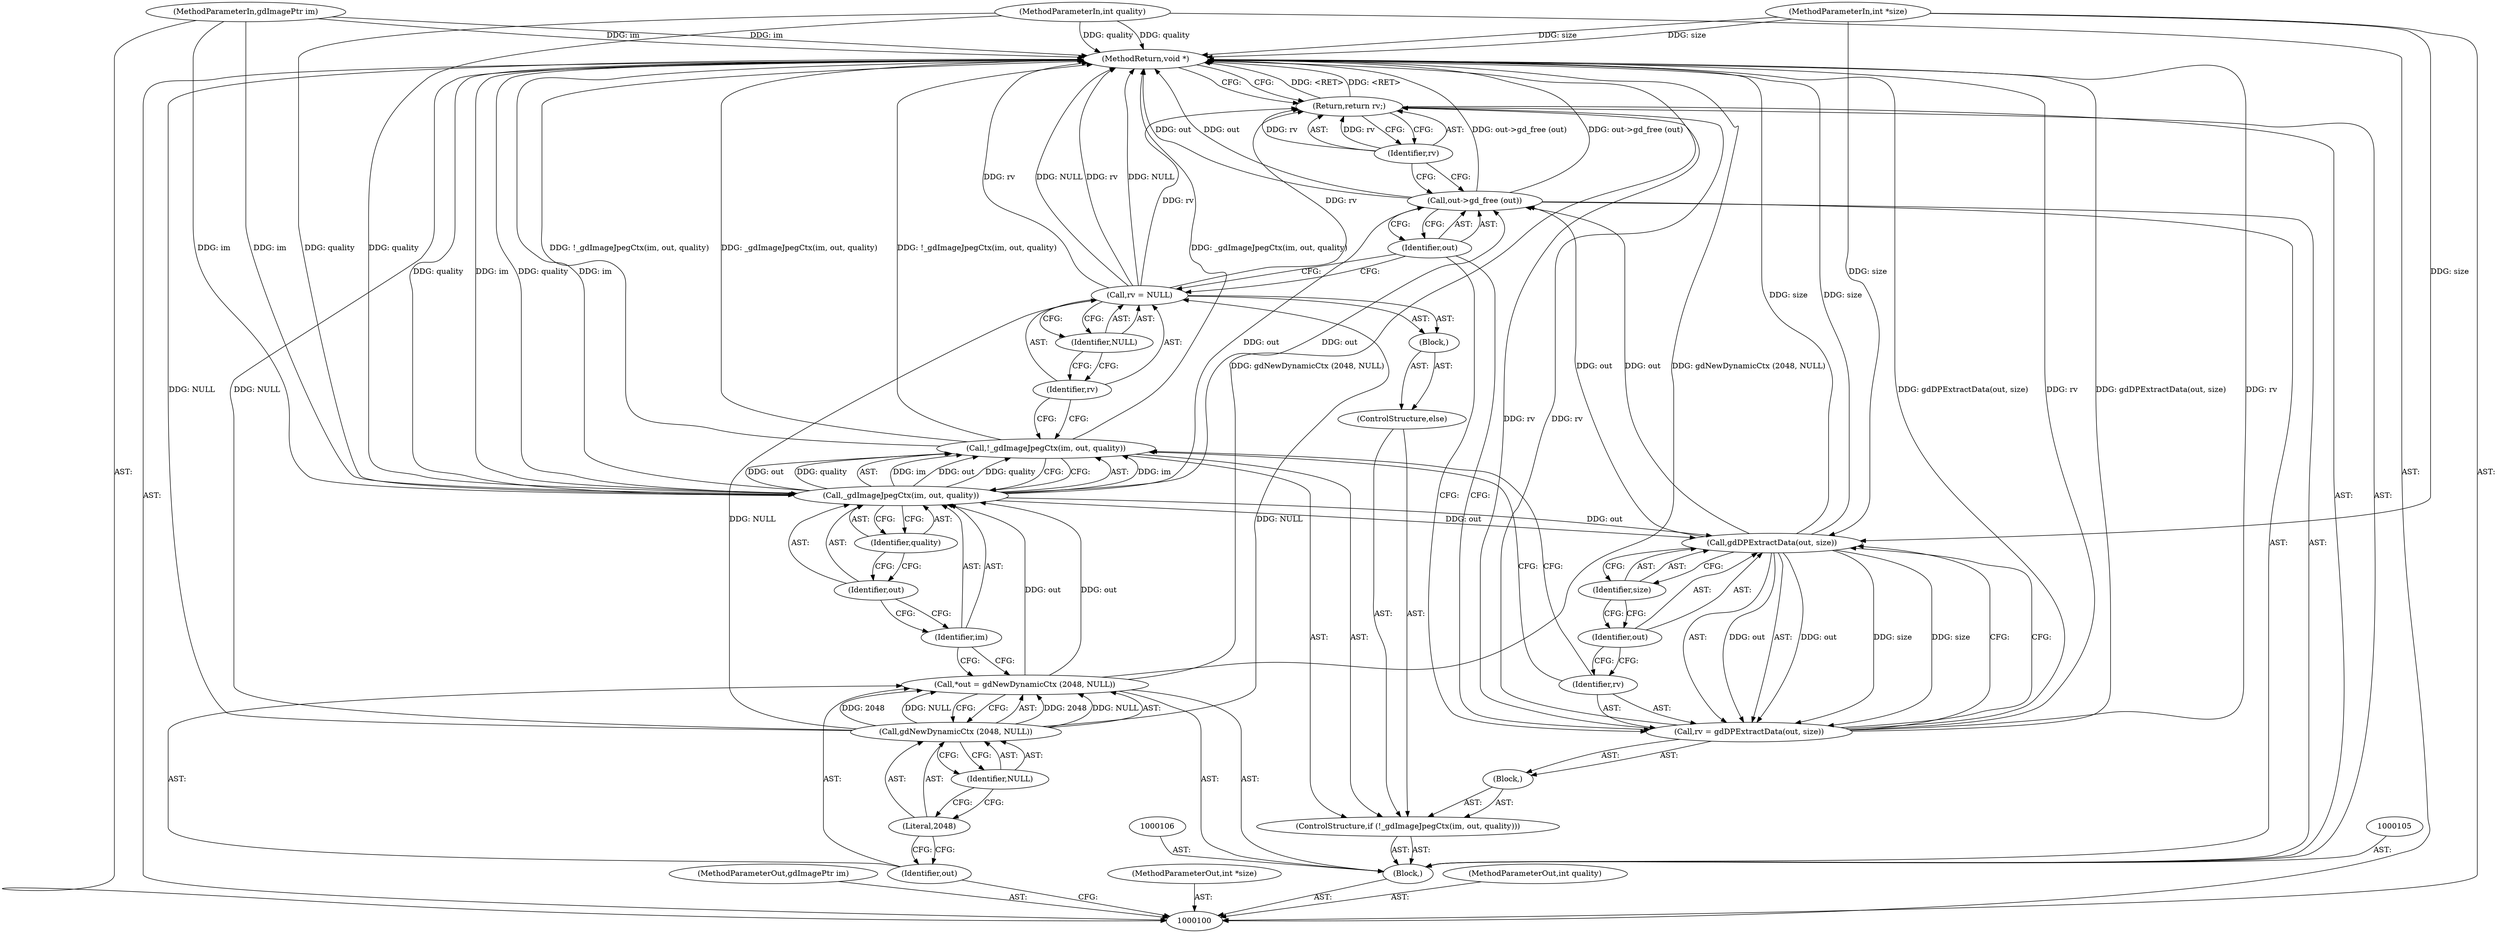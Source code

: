 digraph "0_php-src_089f7c0bc28d399b0420aa6ef058e4c1c120b2ae_2" {
"1000133" [label="(MethodReturn,void *)"];
"1000101" [label="(MethodParameterIn,gdImagePtr im)"];
"1000171" [label="(MethodParameterOut,gdImagePtr im)"];
"1000102" [label="(MethodParameterIn,int *size)"];
"1000172" [label="(MethodParameterOut,int *size)"];
"1000103" [label="(MethodParameterIn,int quality)"];
"1000173" [label="(MethodParameterOut,int quality)"];
"1000130" [label="(Identifier,out)"];
"1000129" [label="(Call,out->gd_free (out))"];
"1000131" [label="(Return,return rv;)"];
"1000132" [label="(Identifier,rv)"];
"1000104" [label="(Block,)"];
"1000107" [label="(Call,*out = gdNewDynamicCtx (2048, NULL))"];
"1000108" [label="(Identifier,out)"];
"1000109" [label="(Call,gdNewDynamicCtx (2048, NULL))"];
"1000110" [label="(Literal,2048)"];
"1000111" [label="(Identifier,NULL)"];
"1000112" [label="(ControlStructure,if (!_gdImageJpegCtx(im, out, quality)))"];
"1000115" [label="(Identifier,im)"];
"1000116" [label="(Identifier,out)"];
"1000117" [label="(Identifier,quality)"];
"1000118" [label="(Block,)"];
"1000113" [label="(Call,!_gdImageJpegCtx(im, out, quality))"];
"1000114" [label="(Call,_gdImageJpegCtx(im, out, quality))"];
"1000119" [label="(Call,rv = gdDPExtractData(out, size))"];
"1000120" [label="(Identifier,rv)"];
"1000122" [label="(Identifier,out)"];
"1000123" [label="(Identifier,size)"];
"1000121" [label="(Call,gdDPExtractData(out, size))"];
"1000124" [label="(ControlStructure,else)"];
"1000125" [label="(Block,)"];
"1000126" [label="(Call,rv = NULL)"];
"1000127" [label="(Identifier,rv)"];
"1000128" [label="(Identifier,NULL)"];
"1000133" -> "1000100"  [label="AST: "];
"1000133" -> "1000131"  [label="CFG: "];
"1000114" -> "1000133"  [label="DDG: quality"];
"1000114" -> "1000133"  [label="DDG: im"];
"1000113" -> "1000133"  [label="DDG: _gdImageJpegCtx(im, out, quality)"];
"1000113" -> "1000133"  [label="DDG: !_gdImageJpegCtx(im, out, quality)"];
"1000121" -> "1000133"  [label="DDG: size"];
"1000126" -> "1000133"  [label="DDG: rv"];
"1000126" -> "1000133"  [label="DDG: NULL"];
"1000102" -> "1000133"  [label="DDG: size"];
"1000109" -> "1000133"  [label="DDG: NULL"];
"1000107" -> "1000133"  [label="DDG: gdNewDynamicCtx (2048, NULL)"];
"1000129" -> "1000133"  [label="DDG: out"];
"1000129" -> "1000133"  [label="DDG: out->gd_free (out)"];
"1000103" -> "1000133"  [label="DDG: quality"];
"1000119" -> "1000133"  [label="DDG: gdDPExtractData(out, size)"];
"1000119" -> "1000133"  [label="DDG: rv"];
"1000101" -> "1000133"  [label="DDG: im"];
"1000131" -> "1000133"  [label="DDG: <RET>"];
"1000101" -> "1000100"  [label="AST: "];
"1000101" -> "1000133"  [label="DDG: im"];
"1000101" -> "1000114"  [label="DDG: im"];
"1000171" -> "1000100"  [label="AST: "];
"1000102" -> "1000100"  [label="AST: "];
"1000102" -> "1000133"  [label="DDG: size"];
"1000102" -> "1000121"  [label="DDG: size"];
"1000172" -> "1000100"  [label="AST: "];
"1000103" -> "1000100"  [label="AST: "];
"1000103" -> "1000133"  [label="DDG: quality"];
"1000103" -> "1000114"  [label="DDG: quality"];
"1000173" -> "1000100"  [label="AST: "];
"1000130" -> "1000129"  [label="AST: "];
"1000130" -> "1000119"  [label="CFG: "];
"1000130" -> "1000126"  [label="CFG: "];
"1000129" -> "1000130"  [label="CFG: "];
"1000129" -> "1000104"  [label="AST: "];
"1000129" -> "1000130"  [label="CFG: "];
"1000130" -> "1000129"  [label="AST: "];
"1000132" -> "1000129"  [label="CFG: "];
"1000129" -> "1000133"  [label="DDG: out"];
"1000129" -> "1000133"  [label="DDG: out->gd_free (out)"];
"1000121" -> "1000129"  [label="DDG: out"];
"1000114" -> "1000129"  [label="DDG: out"];
"1000131" -> "1000104"  [label="AST: "];
"1000131" -> "1000132"  [label="CFG: "];
"1000132" -> "1000131"  [label="AST: "];
"1000133" -> "1000131"  [label="CFG: "];
"1000131" -> "1000133"  [label="DDG: <RET>"];
"1000132" -> "1000131"  [label="DDG: rv"];
"1000126" -> "1000131"  [label="DDG: rv"];
"1000119" -> "1000131"  [label="DDG: rv"];
"1000132" -> "1000131"  [label="AST: "];
"1000132" -> "1000129"  [label="CFG: "];
"1000131" -> "1000132"  [label="CFG: "];
"1000132" -> "1000131"  [label="DDG: rv"];
"1000104" -> "1000100"  [label="AST: "];
"1000105" -> "1000104"  [label="AST: "];
"1000106" -> "1000104"  [label="AST: "];
"1000107" -> "1000104"  [label="AST: "];
"1000112" -> "1000104"  [label="AST: "];
"1000129" -> "1000104"  [label="AST: "];
"1000131" -> "1000104"  [label="AST: "];
"1000107" -> "1000104"  [label="AST: "];
"1000107" -> "1000109"  [label="CFG: "];
"1000108" -> "1000107"  [label="AST: "];
"1000109" -> "1000107"  [label="AST: "];
"1000115" -> "1000107"  [label="CFG: "];
"1000107" -> "1000133"  [label="DDG: gdNewDynamicCtx (2048, NULL)"];
"1000109" -> "1000107"  [label="DDG: 2048"];
"1000109" -> "1000107"  [label="DDG: NULL"];
"1000107" -> "1000114"  [label="DDG: out"];
"1000108" -> "1000107"  [label="AST: "];
"1000108" -> "1000100"  [label="CFG: "];
"1000110" -> "1000108"  [label="CFG: "];
"1000109" -> "1000107"  [label="AST: "];
"1000109" -> "1000111"  [label="CFG: "];
"1000110" -> "1000109"  [label="AST: "];
"1000111" -> "1000109"  [label="AST: "];
"1000107" -> "1000109"  [label="CFG: "];
"1000109" -> "1000133"  [label="DDG: NULL"];
"1000109" -> "1000107"  [label="DDG: 2048"];
"1000109" -> "1000107"  [label="DDG: NULL"];
"1000109" -> "1000126"  [label="DDG: NULL"];
"1000110" -> "1000109"  [label="AST: "];
"1000110" -> "1000108"  [label="CFG: "];
"1000111" -> "1000110"  [label="CFG: "];
"1000111" -> "1000109"  [label="AST: "];
"1000111" -> "1000110"  [label="CFG: "];
"1000109" -> "1000111"  [label="CFG: "];
"1000112" -> "1000104"  [label="AST: "];
"1000113" -> "1000112"  [label="AST: "];
"1000118" -> "1000112"  [label="AST: "];
"1000124" -> "1000112"  [label="AST: "];
"1000115" -> "1000114"  [label="AST: "];
"1000115" -> "1000107"  [label="CFG: "];
"1000116" -> "1000115"  [label="CFG: "];
"1000116" -> "1000114"  [label="AST: "];
"1000116" -> "1000115"  [label="CFG: "];
"1000117" -> "1000116"  [label="CFG: "];
"1000117" -> "1000114"  [label="AST: "];
"1000117" -> "1000116"  [label="CFG: "];
"1000114" -> "1000117"  [label="CFG: "];
"1000118" -> "1000112"  [label="AST: "];
"1000119" -> "1000118"  [label="AST: "];
"1000113" -> "1000112"  [label="AST: "];
"1000113" -> "1000114"  [label="CFG: "];
"1000114" -> "1000113"  [label="AST: "];
"1000120" -> "1000113"  [label="CFG: "];
"1000127" -> "1000113"  [label="CFG: "];
"1000113" -> "1000133"  [label="DDG: _gdImageJpegCtx(im, out, quality)"];
"1000113" -> "1000133"  [label="DDG: !_gdImageJpegCtx(im, out, quality)"];
"1000114" -> "1000113"  [label="DDG: im"];
"1000114" -> "1000113"  [label="DDG: out"];
"1000114" -> "1000113"  [label="DDG: quality"];
"1000114" -> "1000113"  [label="AST: "];
"1000114" -> "1000117"  [label="CFG: "];
"1000115" -> "1000114"  [label="AST: "];
"1000116" -> "1000114"  [label="AST: "];
"1000117" -> "1000114"  [label="AST: "];
"1000113" -> "1000114"  [label="CFG: "];
"1000114" -> "1000133"  [label="DDG: quality"];
"1000114" -> "1000133"  [label="DDG: im"];
"1000114" -> "1000113"  [label="DDG: im"];
"1000114" -> "1000113"  [label="DDG: out"];
"1000114" -> "1000113"  [label="DDG: quality"];
"1000101" -> "1000114"  [label="DDG: im"];
"1000107" -> "1000114"  [label="DDG: out"];
"1000103" -> "1000114"  [label="DDG: quality"];
"1000114" -> "1000121"  [label="DDG: out"];
"1000114" -> "1000129"  [label="DDG: out"];
"1000119" -> "1000118"  [label="AST: "];
"1000119" -> "1000121"  [label="CFG: "];
"1000120" -> "1000119"  [label="AST: "];
"1000121" -> "1000119"  [label="AST: "];
"1000130" -> "1000119"  [label="CFG: "];
"1000119" -> "1000133"  [label="DDG: gdDPExtractData(out, size)"];
"1000119" -> "1000133"  [label="DDG: rv"];
"1000121" -> "1000119"  [label="DDG: out"];
"1000121" -> "1000119"  [label="DDG: size"];
"1000119" -> "1000131"  [label="DDG: rv"];
"1000120" -> "1000119"  [label="AST: "];
"1000120" -> "1000113"  [label="CFG: "];
"1000122" -> "1000120"  [label="CFG: "];
"1000122" -> "1000121"  [label="AST: "];
"1000122" -> "1000120"  [label="CFG: "];
"1000123" -> "1000122"  [label="CFG: "];
"1000123" -> "1000121"  [label="AST: "];
"1000123" -> "1000122"  [label="CFG: "];
"1000121" -> "1000123"  [label="CFG: "];
"1000121" -> "1000119"  [label="AST: "];
"1000121" -> "1000123"  [label="CFG: "];
"1000122" -> "1000121"  [label="AST: "];
"1000123" -> "1000121"  [label="AST: "];
"1000119" -> "1000121"  [label="CFG: "];
"1000121" -> "1000133"  [label="DDG: size"];
"1000121" -> "1000119"  [label="DDG: out"];
"1000121" -> "1000119"  [label="DDG: size"];
"1000114" -> "1000121"  [label="DDG: out"];
"1000102" -> "1000121"  [label="DDG: size"];
"1000121" -> "1000129"  [label="DDG: out"];
"1000124" -> "1000112"  [label="AST: "];
"1000125" -> "1000124"  [label="AST: "];
"1000125" -> "1000124"  [label="AST: "];
"1000126" -> "1000125"  [label="AST: "];
"1000126" -> "1000125"  [label="AST: "];
"1000126" -> "1000128"  [label="CFG: "];
"1000127" -> "1000126"  [label="AST: "];
"1000128" -> "1000126"  [label="AST: "];
"1000130" -> "1000126"  [label="CFG: "];
"1000126" -> "1000133"  [label="DDG: rv"];
"1000126" -> "1000133"  [label="DDG: NULL"];
"1000109" -> "1000126"  [label="DDG: NULL"];
"1000126" -> "1000131"  [label="DDG: rv"];
"1000127" -> "1000126"  [label="AST: "];
"1000127" -> "1000113"  [label="CFG: "];
"1000128" -> "1000127"  [label="CFG: "];
"1000128" -> "1000126"  [label="AST: "];
"1000128" -> "1000127"  [label="CFG: "];
"1000126" -> "1000128"  [label="CFG: "];
}
